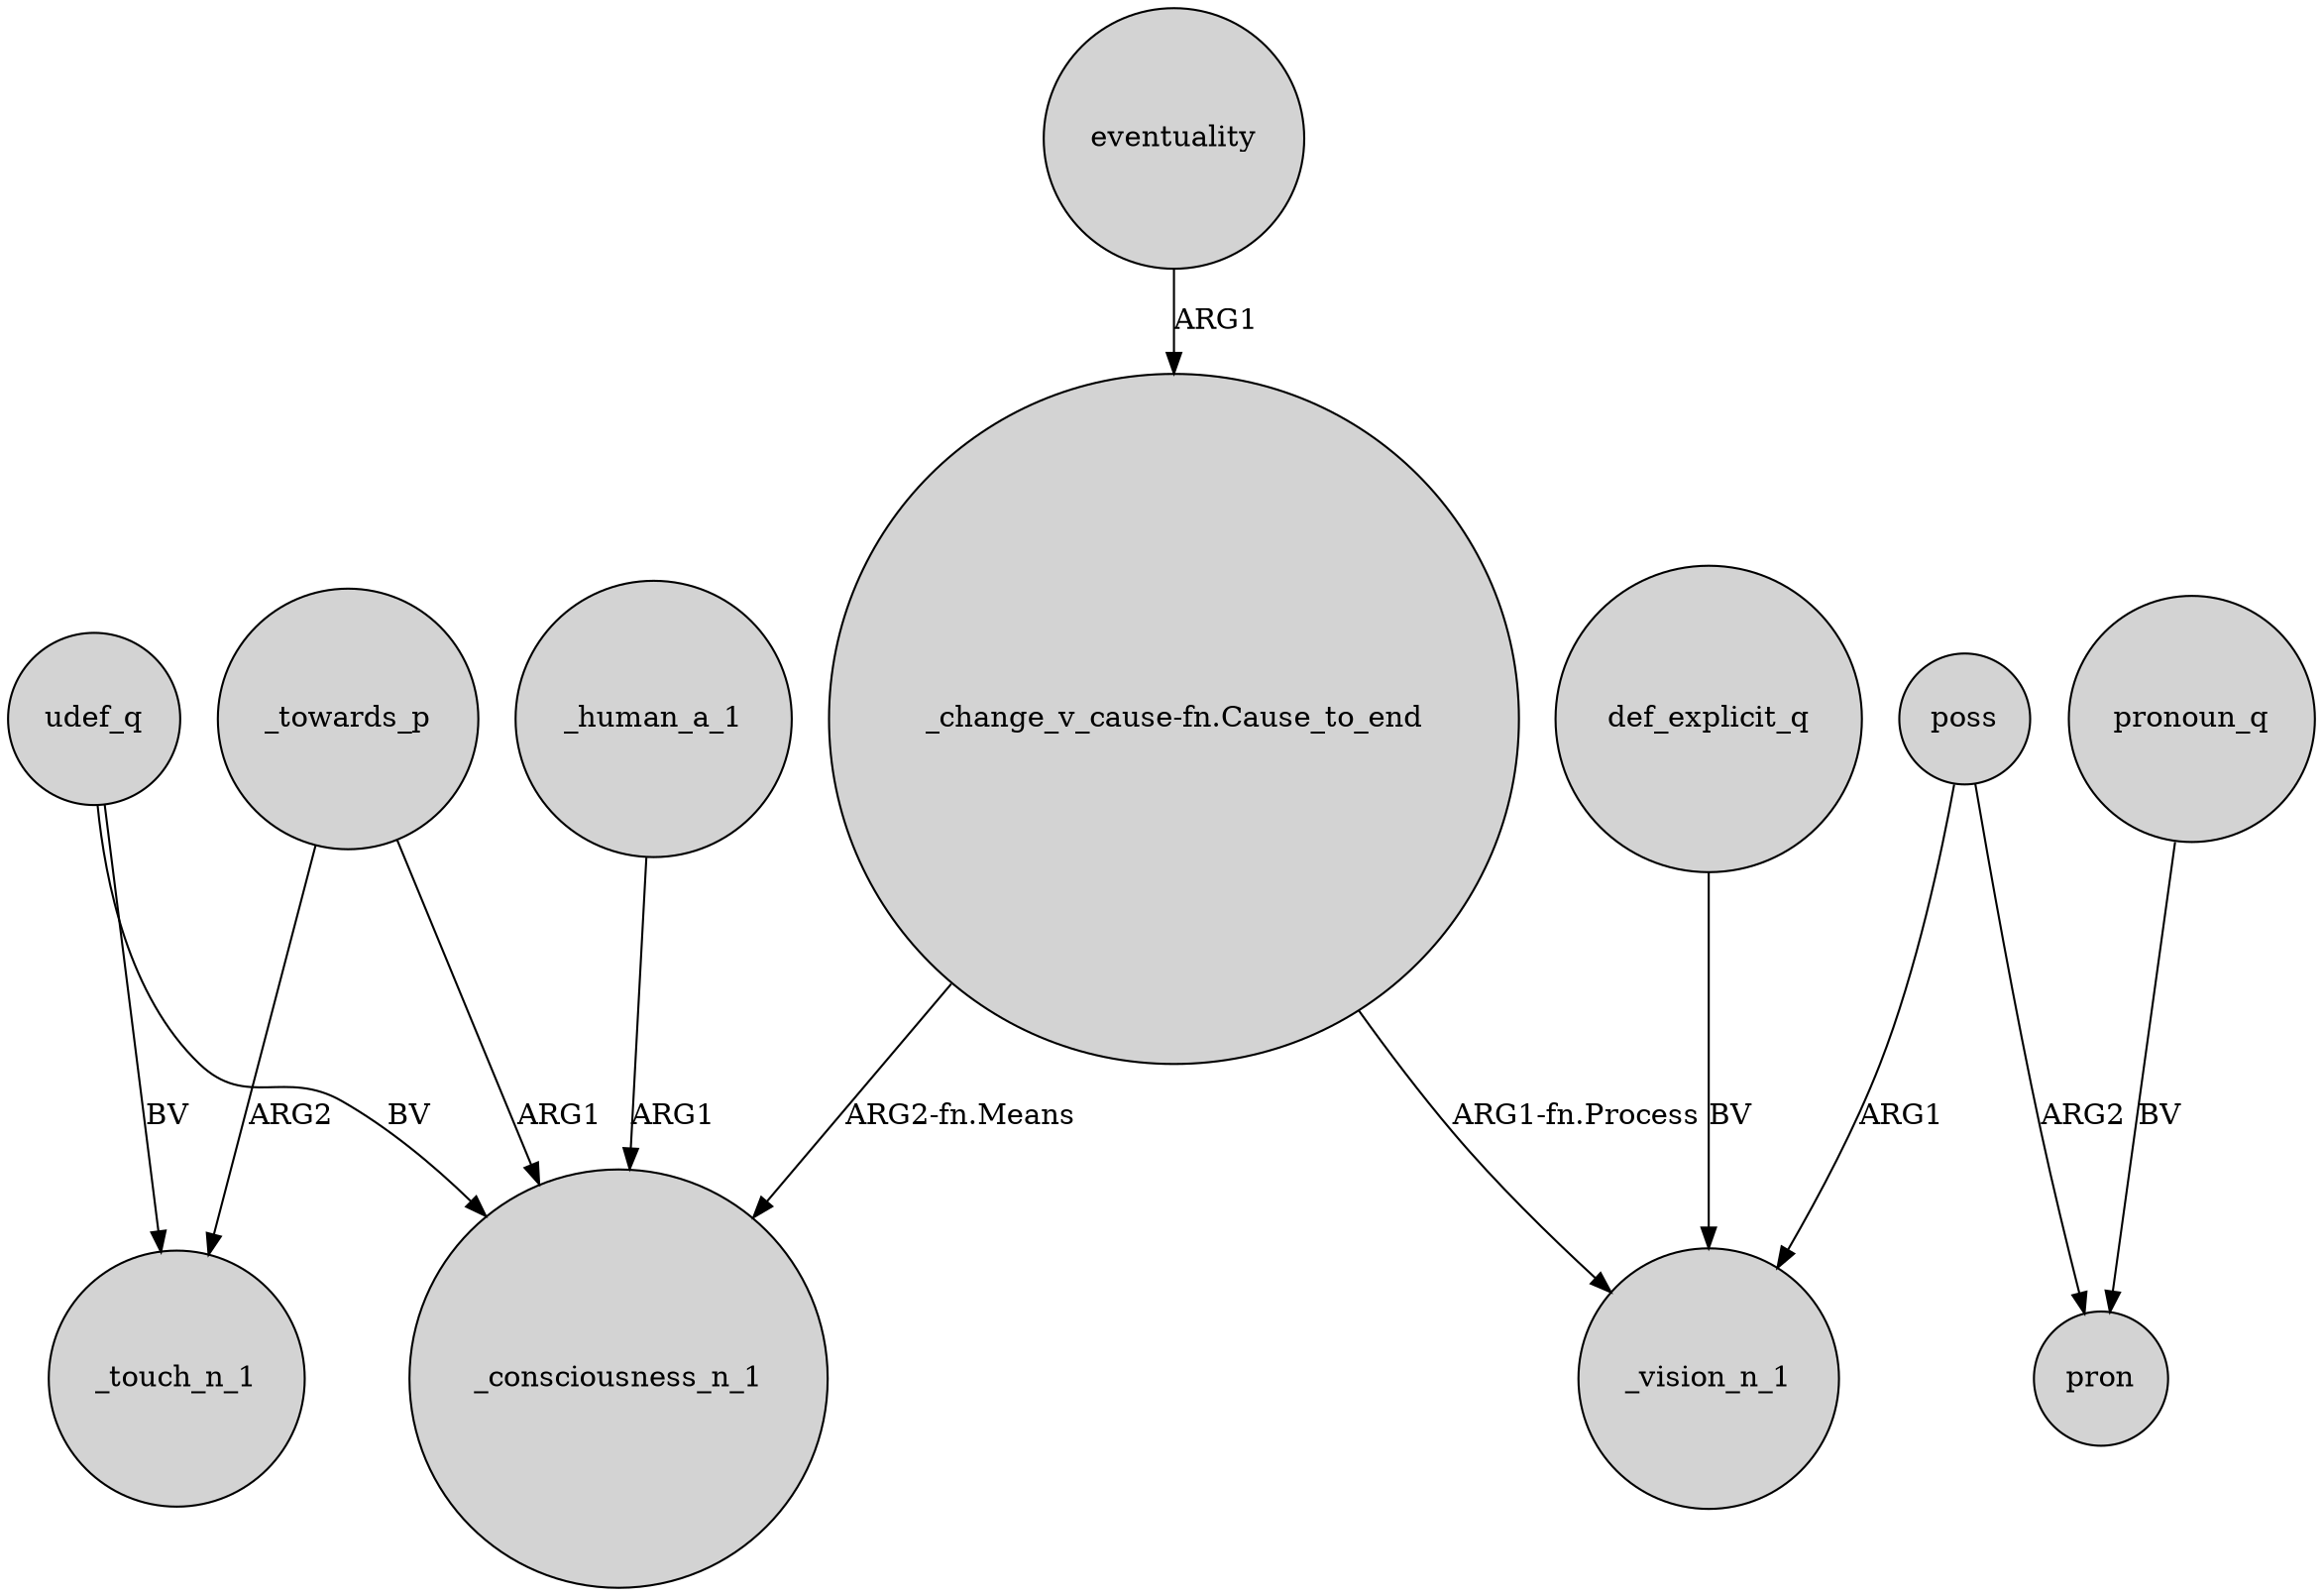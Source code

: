 digraph {
	node [shape=circle style=filled]
	udef_q -> _touch_n_1 [label=BV]
	"_change_v_cause-fn.Cause_to_end" -> _consciousness_n_1 [label="ARG2-fn.Means"]
	"_change_v_cause-fn.Cause_to_end" -> _vision_n_1 [label="ARG1-fn.Process"]
	poss -> pron [label=ARG2]
	udef_q -> _consciousness_n_1 [label=BV]
	eventuality -> "_change_v_cause-fn.Cause_to_end" [label=ARG1]
	def_explicit_q -> _vision_n_1 [label=BV]
	pronoun_q -> pron [label=BV]
	_towards_p -> _consciousness_n_1 [label=ARG1]
	_towards_p -> _touch_n_1 [label=ARG2]
	poss -> _vision_n_1 [label=ARG1]
	_human_a_1 -> _consciousness_n_1 [label=ARG1]
}
